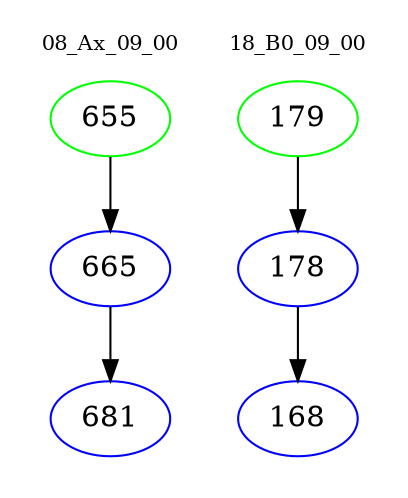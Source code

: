 digraph{
subgraph cluster_0 {
color = white
label = "08_Ax_09_00";
fontsize=10;
T0_655 [label="655", color="green"]
T0_655 -> T0_665 [color="black"]
T0_665 [label="665", color="blue"]
T0_665 -> T0_681 [color="black"]
T0_681 [label="681", color="blue"]
}
subgraph cluster_1 {
color = white
label = "18_B0_09_00";
fontsize=10;
T1_179 [label="179", color="green"]
T1_179 -> T1_178 [color="black"]
T1_178 [label="178", color="blue"]
T1_178 -> T1_168 [color="black"]
T1_168 [label="168", color="blue"]
}
}
